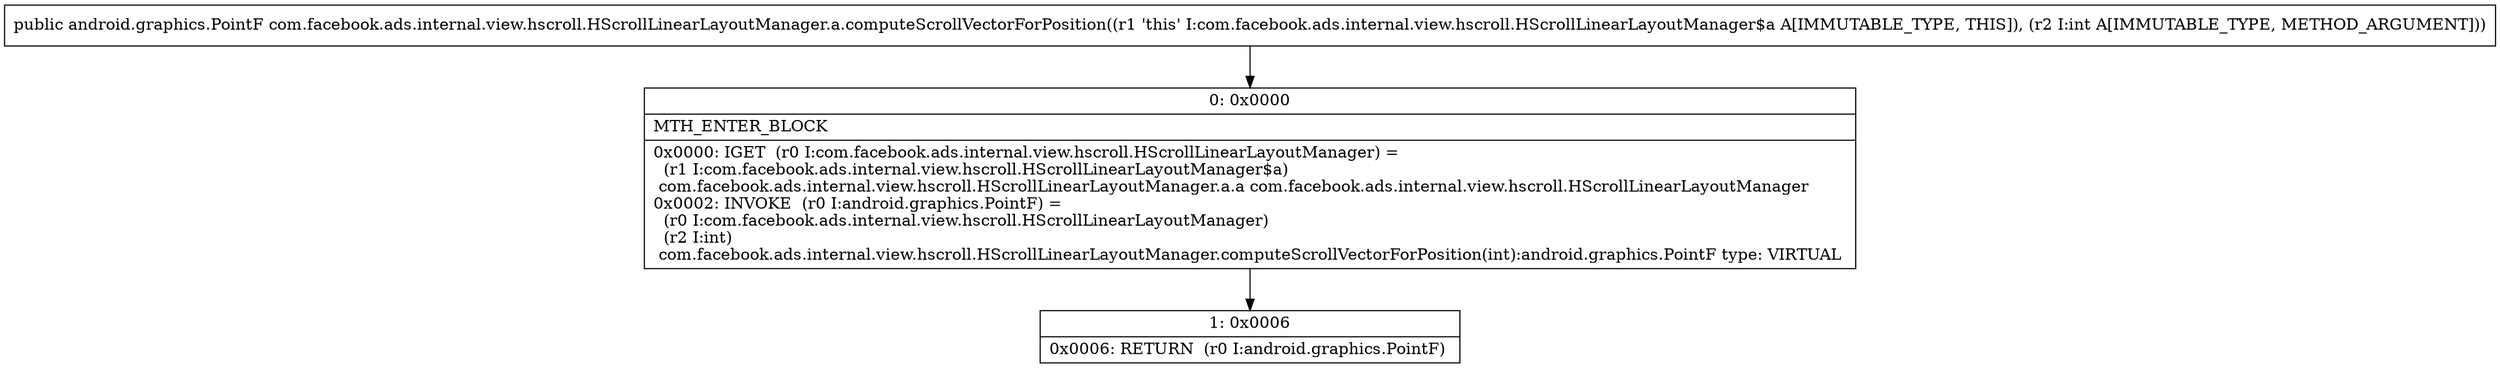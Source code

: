 digraph "CFG forcom.facebook.ads.internal.view.hscroll.HScrollLinearLayoutManager.a.computeScrollVectorForPosition(I)Landroid\/graphics\/PointF;" {
Node_0 [shape=record,label="{0\:\ 0x0000|MTH_ENTER_BLOCK\l|0x0000: IGET  (r0 I:com.facebook.ads.internal.view.hscroll.HScrollLinearLayoutManager) = \l  (r1 I:com.facebook.ads.internal.view.hscroll.HScrollLinearLayoutManager$a)\l com.facebook.ads.internal.view.hscroll.HScrollLinearLayoutManager.a.a com.facebook.ads.internal.view.hscroll.HScrollLinearLayoutManager \l0x0002: INVOKE  (r0 I:android.graphics.PointF) = \l  (r0 I:com.facebook.ads.internal.view.hscroll.HScrollLinearLayoutManager)\l  (r2 I:int)\l com.facebook.ads.internal.view.hscroll.HScrollLinearLayoutManager.computeScrollVectorForPosition(int):android.graphics.PointF type: VIRTUAL \l}"];
Node_1 [shape=record,label="{1\:\ 0x0006|0x0006: RETURN  (r0 I:android.graphics.PointF) \l}"];
MethodNode[shape=record,label="{public android.graphics.PointF com.facebook.ads.internal.view.hscroll.HScrollLinearLayoutManager.a.computeScrollVectorForPosition((r1 'this' I:com.facebook.ads.internal.view.hscroll.HScrollLinearLayoutManager$a A[IMMUTABLE_TYPE, THIS]), (r2 I:int A[IMMUTABLE_TYPE, METHOD_ARGUMENT])) }"];
MethodNode -> Node_0;
Node_0 -> Node_1;
}

